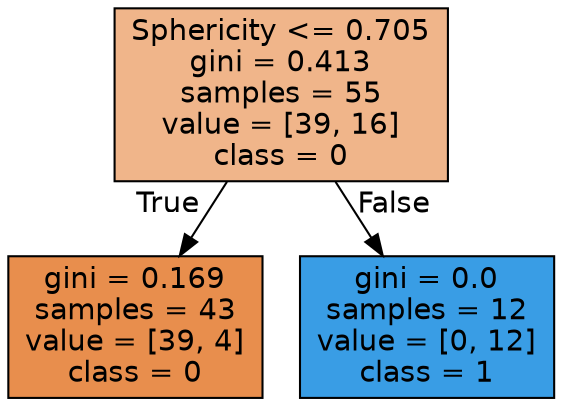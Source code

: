 digraph Tree {
node [shape=box, style="filled", color="black", fontname="helvetica"] ;
edge [fontname="helvetica"] ;
0 [label="Sphericity <= 0.705\ngini = 0.413\nsamples = 55\nvalue = [39, 16]\nclass = 0", fillcolor="#f0b58a"] ;
1 [label="gini = 0.169\nsamples = 43\nvalue = [39, 4]\nclass = 0", fillcolor="#e88e4d"] ;
0 -> 1 [labeldistance=2.5, labelangle=45, headlabel="True"] ;
2 [label="gini = 0.0\nsamples = 12\nvalue = [0, 12]\nclass = 1", fillcolor="#399de5"] ;
0 -> 2 [labeldistance=2.5, labelangle=-45, headlabel="False"] ;
}